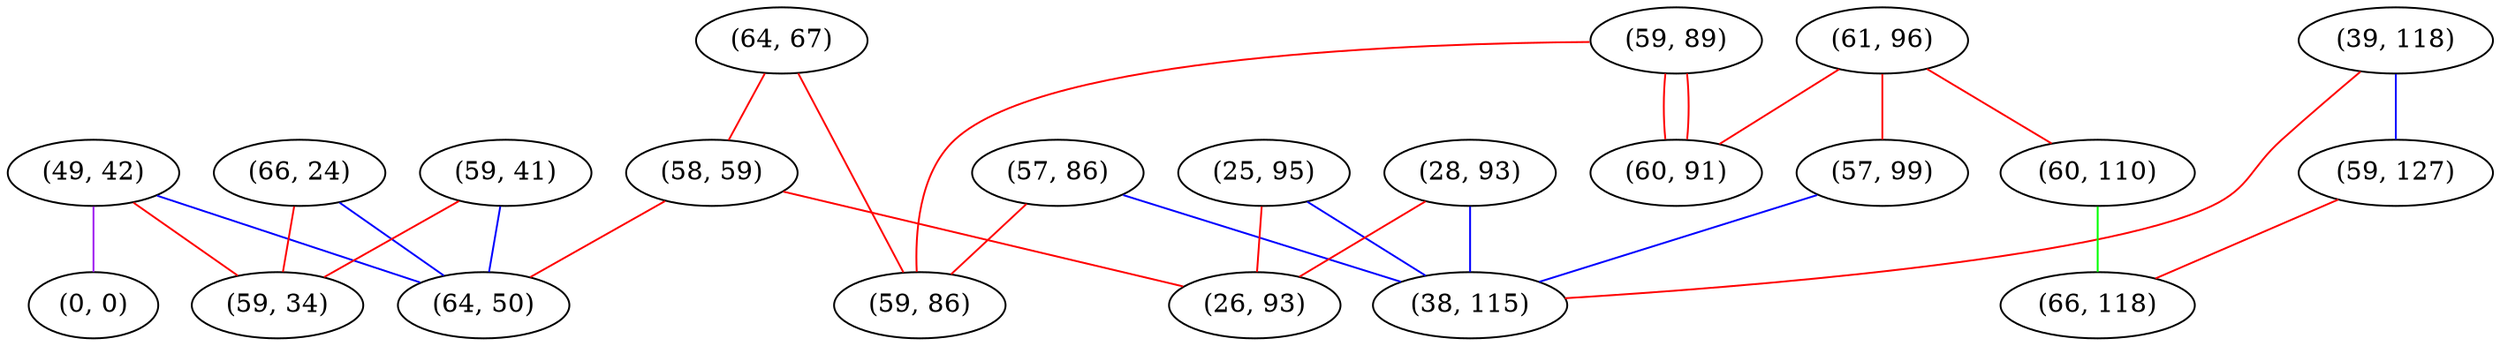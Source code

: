 graph "" {
"(49, 42)";
"(59, 89)";
"(61, 96)";
"(60, 91)";
"(66, 24)";
"(64, 67)";
"(59, 41)";
"(57, 86)";
"(39, 118)";
"(58, 59)";
"(59, 86)";
"(0, 0)";
"(25, 95)";
"(28, 93)";
"(60, 110)";
"(59, 127)";
"(59, 34)";
"(57, 99)";
"(38, 115)";
"(26, 93)";
"(64, 50)";
"(66, 118)";
"(49, 42)" -- "(59, 34)"  [color=red, key=0, weight=1];
"(49, 42)" -- "(0, 0)"  [color=purple, key=0, weight=4];
"(49, 42)" -- "(64, 50)"  [color=blue, key=0, weight=3];
"(59, 89)" -- "(60, 91)"  [color=red, key=0, weight=1];
"(59, 89)" -- "(60, 91)"  [color=red, key=1, weight=1];
"(59, 89)" -- "(59, 86)"  [color=red, key=0, weight=1];
"(61, 96)" -- "(57, 99)"  [color=red, key=0, weight=1];
"(61, 96)" -- "(60, 110)"  [color=red, key=0, weight=1];
"(61, 96)" -- "(60, 91)"  [color=red, key=0, weight=1];
"(66, 24)" -- "(59, 34)"  [color=red, key=0, weight=1];
"(66, 24)" -- "(64, 50)"  [color=blue, key=0, weight=3];
"(64, 67)" -- "(58, 59)"  [color=red, key=0, weight=1];
"(64, 67)" -- "(59, 86)"  [color=red, key=0, weight=1];
"(59, 41)" -- "(59, 34)"  [color=red, key=0, weight=1];
"(59, 41)" -- "(64, 50)"  [color=blue, key=0, weight=3];
"(57, 86)" -- "(38, 115)"  [color=blue, key=0, weight=3];
"(57, 86)" -- "(59, 86)"  [color=red, key=0, weight=1];
"(39, 118)" -- "(38, 115)"  [color=red, key=0, weight=1];
"(39, 118)" -- "(59, 127)"  [color=blue, key=0, weight=3];
"(58, 59)" -- "(26, 93)"  [color=red, key=0, weight=1];
"(58, 59)" -- "(64, 50)"  [color=red, key=0, weight=1];
"(25, 95)" -- "(38, 115)"  [color=blue, key=0, weight=3];
"(25, 95)" -- "(26, 93)"  [color=red, key=0, weight=1];
"(28, 93)" -- "(38, 115)"  [color=blue, key=0, weight=3];
"(28, 93)" -- "(26, 93)"  [color=red, key=0, weight=1];
"(60, 110)" -- "(66, 118)"  [color=green, key=0, weight=2];
"(59, 127)" -- "(66, 118)"  [color=red, key=0, weight=1];
"(57, 99)" -- "(38, 115)"  [color=blue, key=0, weight=3];
}

